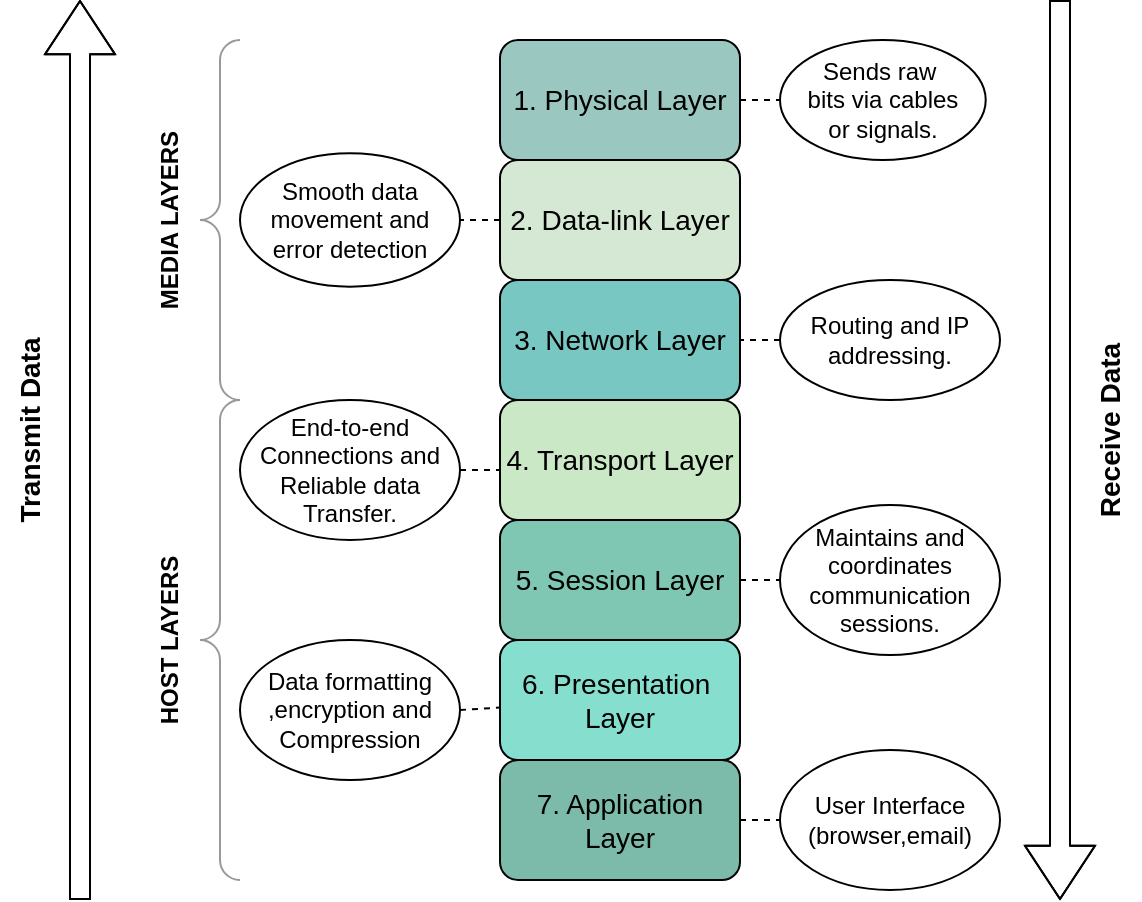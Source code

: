 <mxfile version="26.2.14">
  <diagram name="Page-1" id="eILoj3lhDwakVsB2kPnn">
    <mxGraphModel dx="1042" dy="562" grid="1" gridSize="10" guides="1" tooltips="1" connect="1" arrows="1" fold="1" page="1" pageScale="1" pageWidth="850" pageHeight="1100" math="0" shadow="0">
      <root>
        <mxCell id="0" />
        <mxCell id="1" parent="0" />
        <mxCell id="QKbq5uZ6Sm_ZUpKQsgr7-13" value="Sends raw&amp;nbsp;&lt;div&gt;&lt;span style=&quot;background-color: transparent; color: light-dark(rgb(0, 0, 0), rgb(255, 255, 255));&quot;&gt;bits&amp;nbsp;&lt;/span&gt;&lt;span style=&quot;background-color: transparent; color: light-dark(rgb(0, 0, 0), rgb(255, 255, 255));&quot;&gt;via cables or&lt;/span&gt;&lt;span style=&quot;background-color: transparent; color: light-dark(rgb(0, 0, 0), rgb(255, 255, 255));&quot;&gt;&amp;nbsp;signals.&lt;/span&gt;&lt;/div&gt;" style="ellipse;whiteSpace=wrap;html=1;" parent="1" vertex="1">
          <mxGeometry x="540" y="60" width="102.86" height="60" as="geometry" />
        </mxCell>
        <mxCell id="QKbq5uZ6Sm_ZUpKQsgr7-14" value="Smooth data movement and error detection" style="ellipse;whiteSpace=wrap;html=1;" parent="1" vertex="1">
          <mxGeometry x="270" y="116.67" width="110" height="66.67" as="geometry" />
        </mxCell>
        <mxCell id="QKbq5uZ6Sm_ZUpKQsgr7-15" value="Routing and IP addressing." style="ellipse;whiteSpace=wrap;html=1;" parent="1" vertex="1">
          <mxGeometry x="540" y="180" width="110" height="60" as="geometry" />
        </mxCell>
        <mxCell id="QKbq5uZ6Sm_ZUpKQsgr7-16" value="&lt;div&gt;&lt;br&gt;&lt;/div&gt;End-to-end Connections and Reliable data Transfer.&lt;div&gt;&amp;nbsp;&lt;/div&gt;" style="ellipse;whiteSpace=wrap;html=1;" parent="1" vertex="1">
          <mxGeometry x="270" y="240" width="110" height="70" as="geometry" />
        </mxCell>
        <mxCell id="QKbq5uZ6Sm_ZUpKQsgr7-17" value="&lt;div&gt;&lt;span style=&quot;background-color: transparent; color: light-dark(rgb(0, 0, 0), rgb(255, 255, 255));&quot;&gt;Maintains and coordinates communication sessions.&lt;/span&gt;&lt;/div&gt;" style="ellipse;whiteSpace=wrap;html=1;" parent="1" vertex="1">
          <mxGeometry x="540" y="292.5" width="110" height="75" as="geometry" />
        </mxCell>
        <mxCell id="QKbq5uZ6Sm_ZUpKQsgr7-18" value="Data formatting ,encryption and Compression" style="ellipse;whiteSpace=wrap;html=1;" parent="1" vertex="1">
          <mxGeometry x="270" y="360" width="110" height="70" as="geometry" />
        </mxCell>
        <mxCell id="QKbq5uZ6Sm_ZUpKQsgr7-19" value="User Interface&lt;div&gt;(browser,email)&lt;/div&gt;" style="ellipse;whiteSpace=wrap;html=1;" parent="1" vertex="1">
          <mxGeometry x="540" y="415" width="110" height="70" as="geometry" />
        </mxCell>
        <mxCell id="QKbq5uZ6Sm_ZUpKQsgr7-1" value="&lt;font style=&quot;font-size: 14px;&quot;&gt;7. Application Layer&lt;/font&gt;" style="rounded=1;whiteSpace=wrap;html=1;strokeColor=#060606;fillColor=#7CBAA9;" parent="1" vertex="1">
          <mxGeometry x="400" y="420" width="120" height="60" as="geometry" />
        </mxCell>
        <mxCell id="QKbq5uZ6Sm_ZUpKQsgr7-2" value="&lt;font style=&quot;font-size: 14px;&quot;&gt;5. Session Layer&lt;/font&gt;" style="rounded=1;whiteSpace=wrap;html=1;fillColor=#7FC7B3;" parent="1" vertex="1">
          <mxGeometry x="400" y="300" width="120" height="60" as="geometry" />
        </mxCell>
        <mxCell id="QKbq5uZ6Sm_ZUpKQsgr7-3" value="&lt;font style=&quot;font-size: 14px;&quot;&gt;4. Transport Layer&lt;/font&gt;" style="rounded=1;whiteSpace=wrap;html=1;fillColor=#CAE8C6;" parent="1" vertex="1">
          <mxGeometry x="400" y="240" width="120" height="60" as="geometry" />
        </mxCell>
        <mxCell id="QKbq5uZ6Sm_ZUpKQsgr7-4" value="&lt;font style=&quot;font-size: 14px;&quot;&gt;3. Network Layer&lt;/font&gt;" style="rounded=1;whiteSpace=wrap;html=1;fillColor=#78C7C2;" parent="1" vertex="1">
          <mxGeometry x="400" y="180" width="120" height="60" as="geometry" />
        </mxCell>
        <mxCell id="QKbq5uZ6Sm_ZUpKQsgr7-5" value="&lt;font style=&quot;font-size: 14px;&quot;&gt;2. Data-link Layer&lt;/font&gt;" style="rounded=1;whiteSpace=wrap;html=1;fillColor=#D5E8D4;" parent="1" vertex="1">
          <mxGeometry x="400" y="120" width="120" height="60" as="geometry" />
        </mxCell>
        <mxCell id="QKbq5uZ6Sm_ZUpKQsgr7-6" value="&lt;font style=&quot;font-size: 14px;&quot;&gt;6. Presentation&amp;nbsp;&lt;/font&gt;&lt;div&gt;&lt;font style=&quot;font-size: 14px;&quot;&gt;Layer&lt;/font&gt;&lt;/div&gt;" style="rounded=1;whiteSpace=wrap;html=1;fillColor=#86DECF;" parent="1" vertex="1">
          <mxGeometry x="400" y="360" width="120" height="60" as="geometry" />
        </mxCell>
        <mxCell id="QKbq5uZ6Sm_ZUpKQsgr7-7" value="&lt;font style=&quot;font-size: 14px;&quot;&gt;1. Physical Layer&lt;/font&gt;" style="rounded=1;whiteSpace=wrap;html=1;fillColor=#9AC7BF;" parent="1" vertex="1">
          <mxGeometry x="400" y="60" width="120" height="60" as="geometry" />
        </mxCell>
        <mxCell id="ZTAJJdRsGotNxG4SNhS8-1" value="" style="endArrow=none;dashed=1;html=1;rounded=0;entryX=0;entryY=0.5;entryDx=0;entryDy=0;" parent="1" source="QKbq5uZ6Sm_ZUpKQsgr7-7" target="QKbq5uZ6Sm_ZUpKQsgr7-13" edge="1">
          <mxGeometry width="50" height="50" relative="1" as="geometry">
            <mxPoint x="510" y="110" as="sourcePoint" />
            <mxPoint x="560" y="60" as="targetPoint" />
          </mxGeometry>
        </mxCell>
        <mxCell id="ZTAJJdRsGotNxG4SNhS8-5" value="" style="endArrow=none;dashed=1;html=1;rounded=0;entryX=1;entryY=0.5;entryDx=0;entryDy=0;exitX=0;exitY=0.5;exitDx=0;exitDy=0;" parent="1" source="QKbq5uZ6Sm_ZUpKQsgr7-5" target="QKbq5uZ6Sm_ZUpKQsgr7-14" edge="1">
          <mxGeometry width="50" height="50" relative="1" as="geometry">
            <mxPoint x="400" y="320" as="sourcePoint" />
            <mxPoint x="450" y="270" as="targetPoint" />
          </mxGeometry>
        </mxCell>
        <mxCell id="ZTAJJdRsGotNxG4SNhS8-6" value="" style="endArrow=none;dashed=1;html=1;rounded=0;entryX=1;entryY=0.5;entryDx=0;entryDy=0;exitX=0;exitY=0.5;exitDx=0;exitDy=0;" parent="1" source="QKbq5uZ6Sm_ZUpKQsgr7-15" target="QKbq5uZ6Sm_ZUpKQsgr7-4" edge="1">
          <mxGeometry width="50" height="50" relative="1" as="geometry">
            <mxPoint x="540" y="235" as="sourcePoint" />
            <mxPoint x="550" y="185" as="targetPoint" />
          </mxGeometry>
        </mxCell>
        <mxCell id="ZTAJJdRsGotNxG4SNhS8-7" value="" style="endArrow=none;dashed=1;html=1;rounded=0;exitX=1;exitY=0.5;exitDx=0;exitDy=0;" parent="1" source="QKbq5uZ6Sm_ZUpKQsgr7-16" edge="1">
          <mxGeometry width="50" height="50" relative="1" as="geometry">
            <mxPoint x="400" y="320" as="sourcePoint" />
            <mxPoint x="400" y="275" as="targetPoint" />
          </mxGeometry>
        </mxCell>
        <mxCell id="ZTAJJdRsGotNxG4SNhS8-8" value="" style="endArrow=none;dashed=1;html=1;rounded=0;" parent="1" target="QKbq5uZ6Sm_ZUpKQsgr7-17" edge="1">
          <mxGeometry width="50" height="50" relative="1" as="geometry">
            <mxPoint x="520" y="330" as="sourcePoint" />
            <mxPoint x="450" y="270" as="targetPoint" />
          </mxGeometry>
        </mxCell>
        <mxCell id="ZTAJJdRsGotNxG4SNhS8-9" value="" style="endArrow=none;dashed=1;html=1;rounded=0;exitX=1;exitY=0.5;exitDx=0;exitDy=0;" parent="1" source="QKbq5uZ6Sm_ZUpKQsgr7-18" target="QKbq5uZ6Sm_ZUpKQsgr7-6" edge="1">
          <mxGeometry width="50" height="50" relative="1" as="geometry">
            <mxPoint x="380" y="410" as="sourcePoint" />
            <mxPoint x="410" y="390" as="targetPoint" />
          </mxGeometry>
        </mxCell>
        <mxCell id="ZTAJJdRsGotNxG4SNhS8-16" value="" style="endArrow=none;dashed=1;html=1;rounded=0;entryX=0;entryY=0.5;entryDx=0;entryDy=0;exitX=1;exitY=0.5;exitDx=0;exitDy=0;" parent="1" source="QKbq5uZ6Sm_ZUpKQsgr7-1" target="QKbq5uZ6Sm_ZUpKQsgr7-19" edge="1">
          <mxGeometry width="50" height="50" relative="1" as="geometry">
            <mxPoint x="520" y="460" as="sourcePoint" />
            <mxPoint x="560" y="420" as="targetPoint" />
          </mxGeometry>
        </mxCell>
        <mxCell id="ZTAJJdRsGotNxG4SNhS8-17" value="" style="group" parent="1" connectable="0" vertex="1">
          <mxGeometry x="220" y="60" width="50" height="420" as="geometry" />
        </mxCell>
        <mxCell id="QKbq5uZ6Sm_ZUpKQsgr7-26" value="" style="labelPosition=right;align=left;strokeWidth=1;shape=mxgraph.mockup.markup.curlyBrace;html=1;shadow=0;dashed=0;strokeColor=#999999;direction=north;fillColor=#494949;" parent="ZTAJJdRsGotNxG4SNhS8-17" vertex="1">
          <mxGeometry x="30" width="20" height="180" as="geometry" />
        </mxCell>
        <mxCell id="QKbq5uZ6Sm_ZUpKQsgr7-27" value="&lt;b&gt;HOST LAYERS&lt;/b&gt;" style="text;html=1;align=center;verticalAlign=middle;whiteSpace=wrap;rounded=0;rotation=-90;" parent="ZTAJJdRsGotNxG4SNhS8-17" vertex="1">
          <mxGeometry x="-30" y="285" width="90" height="30" as="geometry" />
        </mxCell>
        <mxCell id="QKbq5uZ6Sm_ZUpKQsgr7-28" value="" style="labelPosition=right;align=left;strokeWidth=1;shape=mxgraph.mockup.markup.curlyBrace;html=1;shadow=0;dashed=0;strokeColor=#999999;direction=north;" parent="ZTAJJdRsGotNxG4SNhS8-17" vertex="1">
          <mxGeometry x="30" y="180" width="20" height="240" as="geometry" />
        </mxCell>
        <mxCell id="QKbq5uZ6Sm_ZUpKQsgr7-29" value="&lt;b&gt;MEDIA LAYERS&lt;/b&gt;" style="text;html=1;align=center;verticalAlign=middle;whiteSpace=wrap;rounded=0;rotation=-90;" parent="ZTAJJdRsGotNxG4SNhS8-17" vertex="1">
          <mxGeometry x="-40" y="75" width="110" height="30" as="geometry" />
        </mxCell>
        <mxCell id="O-NlADAziU48371uSe_L-6" value="" style="group" parent="1" connectable="0" vertex="1">
          <mxGeometry x="680" y="40" width="40" height="450" as="geometry" />
        </mxCell>
        <mxCell id="O-NlADAziU48371uSe_L-2" value="" style="shape=flexArrow;endArrow=classic;html=1;rounded=0;endWidth=24;endSize=8.53;" parent="O-NlADAziU48371uSe_L-6" edge="1">
          <mxGeometry width="50" height="50" relative="1" as="geometry">
            <mxPoint as="sourcePoint" />
            <mxPoint y="450" as="targetPoint" />
            <Array as="points">
              <mxPoint y="225" />
            </Array>
          </mxGeometry>
        </mxCell>
        <mxCell id="O-NlADAziU48371uSe_L-5" value="&lt;span style=&quot;font-size: 14px;&quot;&gt;&lt;b&gt;Receive Data&lt;/b&gt;&lt;/span&gt;" style="text;html=1;align=center;verticalAlign=middle;whiteSpace=wrap;rounded=0;rotation=-90;" parent="O-NlADAziU48371uSe_L-6" vertex="1">
          <mxGeometry x="-40" y="200" width="130" height="30" as="geometry" />
        </mxCell>
        <mxCell id="O-NlADAziU48371uSe_L-7" value="" style="group" parent="1" connectable="0" vertex="1">
          <mxGeometry x="150" y="40" width="40" height="450" as="geometry" />
        </mxCell>
        <mxCell id="O-NlADAziU48371uSe_L-1" value="" style="shape=flexArrow;endArrow=classic;html=1;rounded=0;endWidth=24;endSize=8.53;" parent="O-NlADAziU48371uSe_L-7" edge="1">
          <mxGeometry width="50" height="50" relative="1" as="geometry">
            <mxPoint x="40" y="450" as="sourcePoint" />
            <mxPoint x="40" as="targetPoint" />
            <Array as="points">
              <mxPoint x="40" y="220" />
            </Array>
          </mxGeometry>
        </mxCell>
        <mxCell id="O-NlADAziU48371uSe_L-3" value="&lt;b&gt;&lt;font style=&quot;font-size: 14px;&quot;&gt;Transmit Data&lt;/font&gt;&lt;/b&gt;" style="text;html=1;align=center;verticalAlign=middle;whiteSpace=wrap;rounded=0;rotation=-90;" parent="O-NlADAziU48371uSe_L-7" vertex="1">
          <mxGeometry x="-50" y="200" width="130" height="30" as="geometry" />
        </mxCell>
      </root>
    </mxGraphModel>
  </diagram>
</mxfile>
